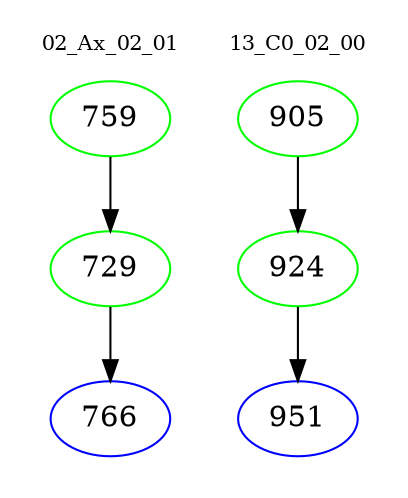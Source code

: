 digraph{
subgraph cluster_0 {
color = white
label = "02_Ax_02_01";
fontsize=10;
T0_759 [label="759", color="green"]
T0_759 -> T0_729 [color="black"]
T0_729 [label="729", color="green"]
T0_729 -> T0_766 [color="black"]
T0_766 [label="766", color="blue"]
}
subgraph cluster_1 {
color = white
label = "13_C0_02_00";
fontsize=10;
T1_905 [label="905", color="green"]
T1_905 -> T1_924 [color="black"]
T1_924 [label="924", color="green"]
T1_924 -> T1_951 [color="black"]
T1_951 [label="951", color="blue"]
}
}
